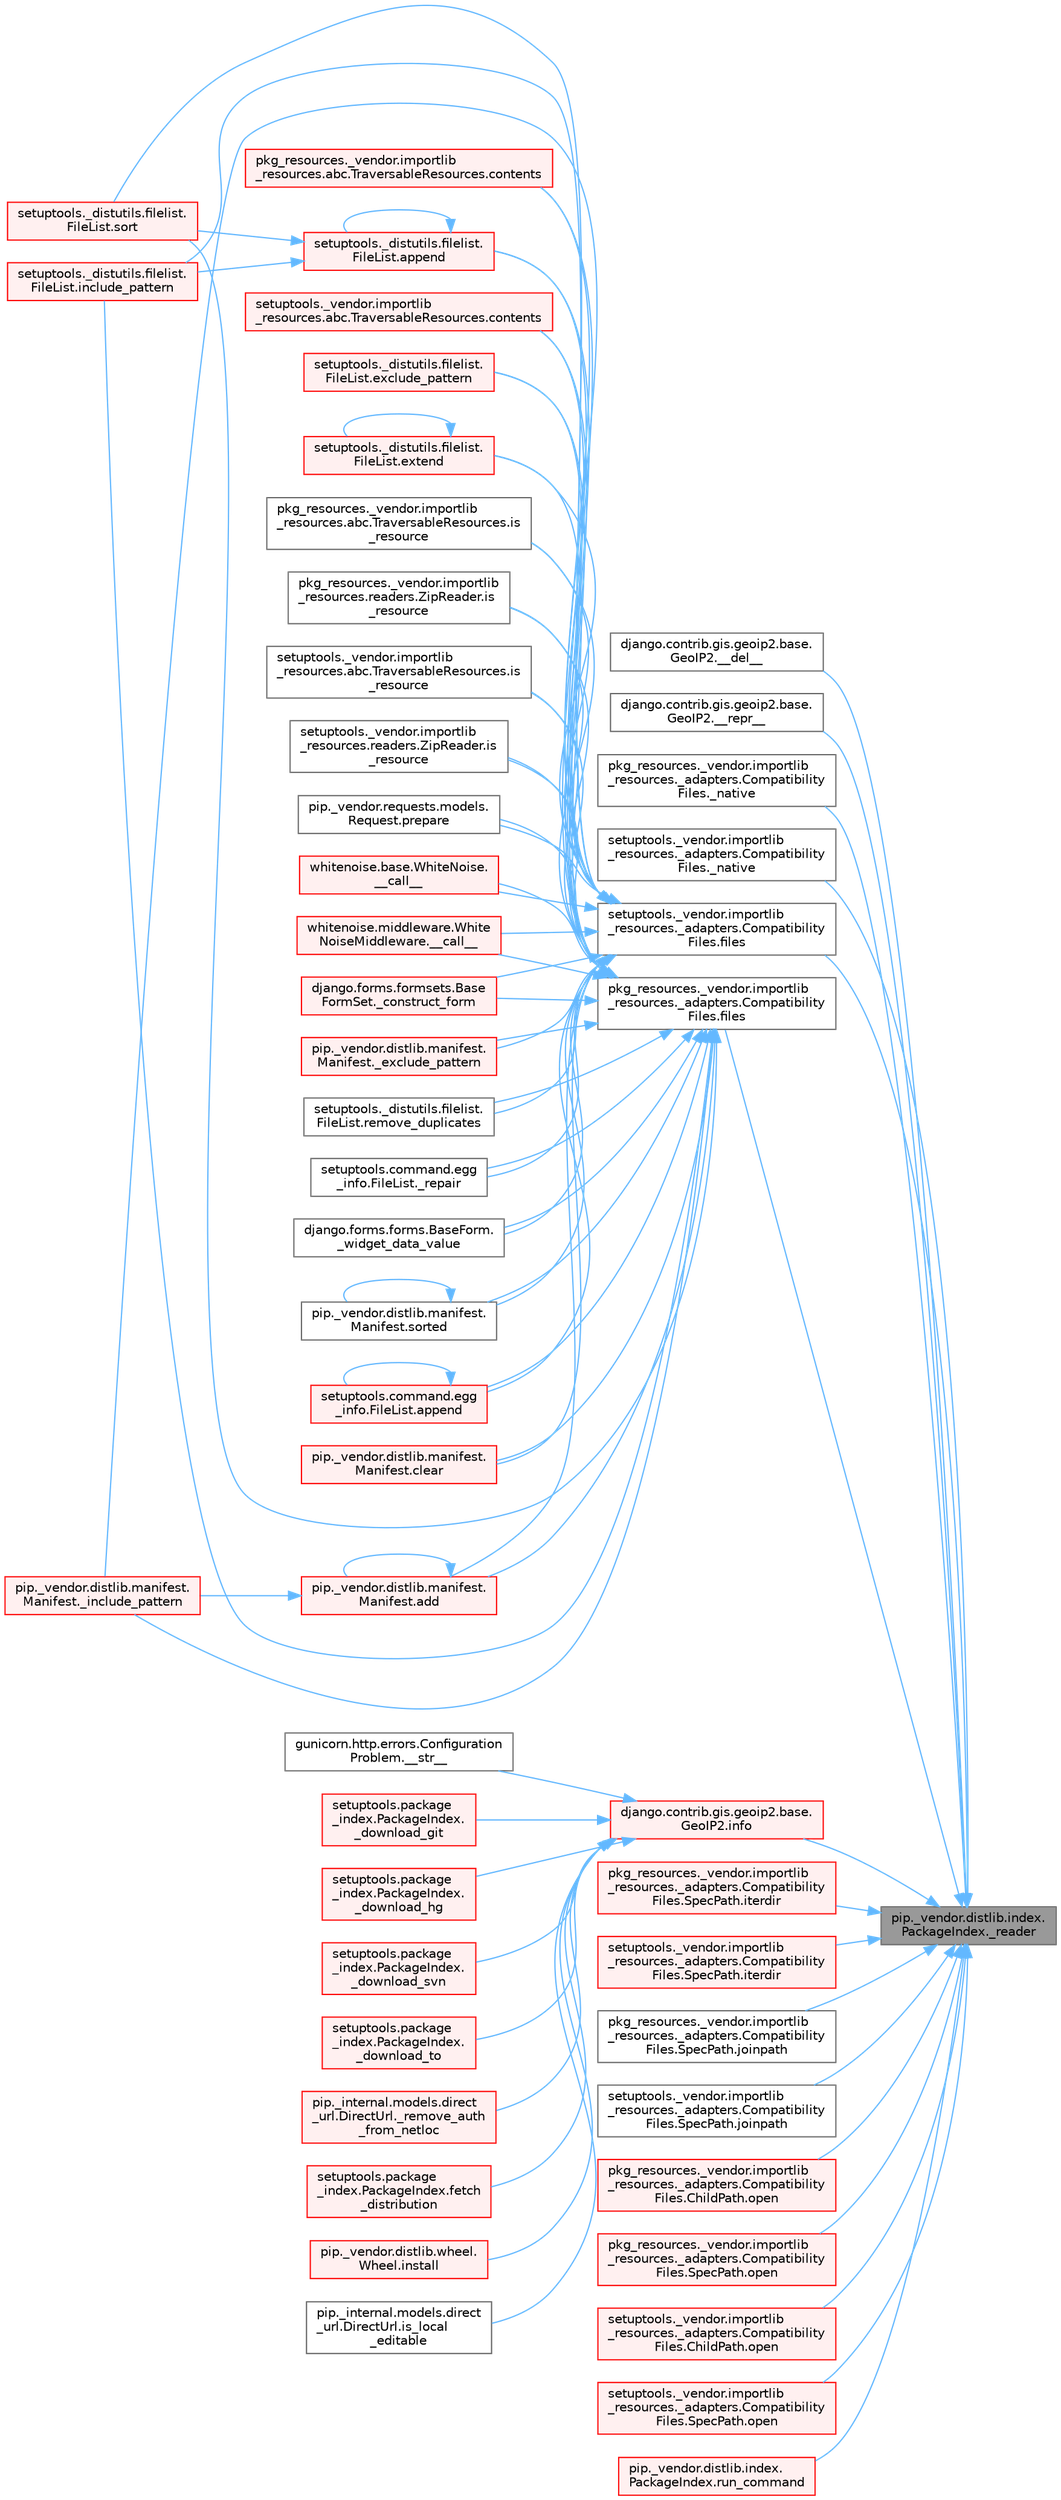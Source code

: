 digraph "pip._vendor.distlib.index.PackageIndex._reader"
{
 // LATEX_PDF_SIZE
  bgcolor="transparent";
  edge [fontname=Helvetica,fontsize=10,labelfontname=Helvetica,labelfontsize=10];
  node [fontname=Helvetica,fontsize=10,shape=box,height=0.2,width=0.4];
  rankdir="RL";
  Node1 [id="Node000001",label="pip._vendor.distlib.index.\lPackageIndex._reader",height=0.2,width=0.4,color="gray40", fillcolor="grey60", style="filled", fontcolor="black",tooltip=" "];
  Node1 -> Node2 [id="edge1_Node000001_Node000002",dir="back",color="steelblue1",style="solid",tooltip=" "];
  Node2 [id="Node000002",label="django.contrib.gis.geoip2.base.\lGeoIP2.__del__",height=0.2,width=0.4,color="grey40", fillcolor="white", style="filled",URL="$classdjango_1_1contrib_1_1gis_1_1geoip2_1_1base_1_1_geo_i_p2.html#a7995867898ee5c0d505609479f3f2af4",tooltip=" "];
  Node1 -> Node3 [id="edge2_Node000001_Node000003",dir="back",color="steelblue1",style="solid",tooltip=" "];
  Node3 [id="Node000003",label="django.contrib.gis.geoip2.base.\lGeoIP2.__repr__",height=0.2,width=0.4,color="grey40", fillcolor="white", style="filled",URL="$classdjango_1_1contrib_1_1gis_1_1geoip2_1_1base_1_1_geo_i_p2.html#aa55be1a26fa93b10128b5bf54c429419",tooltip=" "];
  Node1 -> Node4 [id="edge3_Node000001_Node000004",dir="back",color="steelblue1",style="solid",tooltip=" "];
  Node4 [id="Node000004",label="pkg_resources._vendor.importlib\l_resources._adapters.Compatibility\lFiles._native",height=0.2,width=0.4,color="grey40", fillcolor="white", style="filled",URL="$classpkg__resources_1_1__vendor_1_1importlib__resources_1_1__adapters_1_1_compatibility_files.html#addbb06ccf5a655a3e87fe4f42f0eac4c",tooltip=" "];
  Node1 -> Node5 [id="edge4_Node000001_Node000005",dir="back",color="steelblue1",style="solid",tooltip=" "];
  Node5 [id="Node000005",label="setuptools._vendor.importlib\l_resources._adapters.Compatibility\lFiles._native",height=0.2,width=0.4,color="grey40", fillcolor="white", style="filled",URL="$classsetuptools_1_1__vendor_1_1importlib__resources_1_1__adapters_1_1_compatibility_files.html#a60d6d4addb4a763781d0984a0068c678",tooltip=" "];
  Node1 -> Node6 [id="edge5_Node000001_Node000006",dir="back",color="steelblue1",style="solid",tooltip=" "];
  Node6 [id="Node000006",label="pkg_resources._vendor.importlib\l_resources._adapters.Compatibility\lFiles.files",height=0.2,width=0.4,color="grey40", fillcolor="white", style="filled",URL="$classpkg__resources_1_1__vendor_1_1importlib__resources_1_1__adapters_1_1_compatibility_files.html#a8b9d338ee8b5f6f2b1b612d2835a5528",tooltip=" "];
  Node6 -> Node7 [id="edge6_Node000006_Node000007",dir="back",color="steelblue1",style="solid",tooltip=" "];
  Node7 [id="Node000007",label="whitenoise.base.WhiteNoise.\l__call__",height=0.2,width=0.4,color="red", fillcolor="#FFF0F0", style="filled",URL="$classwhitenoise_1_1base_1_1_white_noise.html#ab69ed09639e4ade9a92277a9b899da68",tooltip=" "];
  Node6 -> Node10 [id="edge7_Node000006_Node000010",dir="back",color="steelblue1",style="solid",tooltip=" "];
  Node10 [id="Node000010",label="whitenoise.middleware.White\lNoiseMiddleware.__call__",height=0.2,width=0.4,color="red", fillcolor="#FFF0F0", style="filled",URL="$classwhitenoise_1_1middleware_1_1_white_noise_middleware.html#aa3f80045431a706769634ee0fc6ca9d1",tooltip=" "];
  Node6 -> Node11 [id="edge8_Node000006_Node000011",dir="back",color="steelblue1",style="solid",tooltip=" "];
  Node11 [id="Node000011",label="django.forms.formsets.Base\lFormSet._construct_form",height=0.2,width=0.4,color="red", fillcolor="#FFF0F0", style="filled",URL="$classdjango_1_1forms_1_1formsets_1_1_base_form_set.html#a4a92b0779a5f5964325e73f9c8521fe8",tooltip=" "];
  Node6 -> Node712 [id="edge9_Node000006_Node000712",dir="back",color="steelblue1",style="solid",tooltip=" "];
  Node712 [id="Node000712",label="pip._vendor.distlib.manifest.\lManifest._exclude_pattern",height=0.2,width=0.4,color="red", fillcolor="#FFF0F0", style="filled",URL="$classpip_1_1__vendor_1_1distlib_1_1manifest_1_1_manifest.html#a4bd92bd408c6f080795a5c18bb2c6030",tooltip=" "];
  Node6 -> Node714 [id="edge10_Node000006_Node000714",dir="back",color="steelblue1",style="solid",tooltip=" "];
  Node714 [id="Node000714",label="pip._vendor.distlib.manifest.\lManifest._include_pattern",height=0.2,width=0.4,color="red", fillcolor="#FFF0F0", style="filled",URL="$classpip_1_1__vendor_1_1distlib_1_1manifest_1_1_manifest.html#a4599dc42a99e1cee1644e6b2d97e7103",tooltip=" "];
  Node6 -> Node715 [id="edge11_Node000006_Node000715",dir="back",color="steelblue1",style="solid",tooltip=" "];
  Node715 [id="Node000715",label="setuptools.command.egg\l_info.FileList._repair",height=0.2,width=0.4,color="grey40", fillcolor="white", style="filled",URL="$classsetuptools_1_1command_1_1egg__info_1_1_file_list.html#a2661dc70c72673701e1b6740b9cecc1e",tooltip=" "];
  Node6 -> Node112 [id="edge12_Node000006_Node000112",dir="back",color="steelblue1",style="solid",tooltip=" "];
  Node112 [id="Node000112",label="django.forms.forms.BaseForm.\l_widget_data_value",height=0.2,width=0.4,color="grey40", fillcolor="white", style="filled",URL="$classdjango_1_1forms_1_1forms_1_1_base_form.html#a237e69a267c76deaa1f2bb226b221391",tooltip=" "];
  Node6 -> Node716 [id="edge13_Node000006_Node000716",dir="back",color="steelblue1",style="solid",tooltip=" "];
  Node716 [id="Node000716",label="pip._vendor.distlib.manifest.\lManifest.add",height=0.2,width=0.4,color="red", fillcolor="#FFF0F0", style="filled",URL="$classpip_1_1__vendor_1_1distlib_1_1manifest_1_1_manifest.html#aae84ea0f83bcc2cbb7d5a31fc767120f",tooltip=" "];
  Node716 -> Node714 [id="edge14_Node000716_Node000714",dir="back",color="steelblue1",style="solid",tooltip=" "];
  Node716 -> Node716 [id="edge15_Node000716_Node000716",dir="back",color="steelblue1",style="solid",tooltip=" "];
  Node6 -> Node730 [id="edge16_Node000006_Node000730",dir="back",color="steelblue1",style="solid",tooltip=" "];
  Node730 [id="Node000730",label="setuptools._distutils.filelist.\lFileList.append",height=0.2,width=0.4,color="red", fillcolor="#FFF0F0", style="filled",URL="$classsetuptools_1_1__distutils_1_1filelist_1_1_file_list.html#aa9ee6398f54c690ec1af5df79fb1fbac",tooltip=" "];
  Node730 -> Node730 [id="edge17_Node000730_Node000730",dir="back",color="steelblue1",style="solid",tooltip=" "];
  Node730 -> Node852 [id="edge18_Node000730_Node000852",dir="back",color="steelblue1",style="solid",tooltip=" "];
  Node852 [id="Node000852",label="setuptools._distutils.filelist.\lFileList.include_pattern",height=0.2,width=0.4,color="red", fillcolor="#FFF0F0", style="filled",URL="$classsetuptools_1_1__distutils_1_1filelist_1_1_file_list.html#ae9fe5a8142554ed017ad8c30fec0013d",tooltip=" "];
  Node730 -> Node859 [id="edge19_Node000730_Node000859",dir="back",color="steelblue1",style="solid",tooltip=" "];
  Node859 [id="Node000859",label="setuptools._distutils.filelist.\lFileList.sort",height=0.2,width=0.4,color="red", fillcolor="#FFF0F0", style="filled",URL="$classsetuptools_1_1__distutils_1_1filelist_1_1_file_list.html#a22aca338a56171f45d6a8f9e7abe6498",tooltip=" "];
  Node6 -> Node841 [id="edge20_Node000006_Node000841",dir="back",color="steelblue1",style="solid",tooltip=" "];
  Node841 [id="Node000841",label="setuptools.command.egg\l_info.FileList.append",height=0.2,width=0.4,color="red", fillcolor="#FFF0F0", style="filled",URL="$classsetuptools_1_1command_1_1egg__info_1_1_file_list.html#a824a1cbf2a36d3079c6f24506056cf44",tooltip=" "];
  Node841 -> Node841 [id="edge21_Node000841_Node000841",dir="back",color="steelblue1",style="solid",tooltip=" "];
  Node6 -> Node844 [id="edge22_Node000006_Node000844",dir="back",color="steelblue1",style="solid",tooltip=" "];
  Node844 [id="Node000844",label="pip._vendor.distlib.manifest.\lManifest.clear",height=0.2,width=0.4,color="red", fillcolor="#FFF0F0", style="filled",URL="$classpip_1_1__vendor_1_1distlib_1_1manifest_1_1_manifest.html#a415875ee7b2fe97d61f871a97e4ca891",tooltip=" "];
  Node6 -> Node845 [id="edge23_Node000006_Node000845",dir="back",color="steelblue1",style="solid",tooltip=" "];
  Node845 [id="Node000845",label="pkg_resources._vendor.importlib\l_resources.abc.TraversableResources.contents",height=0.2,width=0.4,color="red", fillcolor="#FFF0F0", style="filled",URL="$classpkg__resources_1_1__vendor_1_1importlib__resources_1_1abc_1_1_traversable_resources.html#a4c7bc89bdda181437b356630cc15d1af",tooltip=" "];
  Node6 -> Node848 [id="edge24_Node000006_Node000848",dir="back",color="steelblue1",style="solid",tooltip=" "];
  Node848 [id="Node000848",label="setuptools._vendor.importlib\l_resources.abc.TraversableResources.contents",height=0.2,width=0.4,color="red", fillcolor="#FFF0F0", style="filled",URL="$classsetuptools_1_1__vendor_1_1importlib__resources_1_1abc_1_1_traversable_resources.html#a2a1d7f62d641d51c6eec626045ff3b7a",tooltip=" "];
  Node6 -> Node849 [id="edge25_Node000006_Node000849",dir="back",color="steelblue1",style="solid",tooltip=" "];
  Node849 [id="Node000849",label="setuptools._distutils.filelist.\lFileList.exclude_pattern",height=0.2,width=0.4,color="red", fillcolor="#FFF0F0", style="filled",URL="$classsetuptools_1_1__distutils_1_1filelist_1_1_file_list.html#aff56d4a96467b8946dbe075f15525723",tooltip=" "];
  Node6 -> Node851 [id="edge26_Node000006_Node000851",dir="back",color="steelblue1",style="solid",tooltip=" "];
  Node851 [id="Node000851",label="setuptools._distutils.filelist.\lFileList.extend",height=0.2,width=0.4,color="red", fillcolor="#FFF0F0", style="filled",URL="$classsetuptools_1_1__distutils_1_1filelist_1_1_file_list.html#afbb5d33eba4b305a48c0864d954956a4",tooltip=" "];
  Node851 -> Node851 [id="edge27_Node000851_Node000851",dir="back",color="steelblue1",style="solid",tooltip=" "];
  Node6 -> Node852 [id="edge28_Node000006_Node000852",dir="back",color="steelblue1",style="solid",tooltip=" "];
  Node6 -> Node853 [id="edge29_Node000006_Node000853",dir="back",color="steelblue1",style="solid",tooltip=" "];
  Node853 [id="Node000853",label="pkg_resources._vendor.importlib\l_resources.abc.TraversableResources.is\l_resource",height=0.2,width=0.4,color="grey40", fillcolor="white", style="filled",URL="$classpkg__resources_1_1__vendor_1_1importlib__resources_1_1abc_1_1_traversable_resources.html#a789d062cffab3aec616ee597e9f20158",tooltip=" "];
  Node6 -> Node854 [id="edge30_Node000006_Node000854",dir="back",color="steelblue1",style="solid",tooltip=" "];
  Node854 [id="Node000854",label="pkg_resources._vendor.importlib\l_resources.readers.ZipReader.is\l_resource",height=0.2,width=0.4,color="grey40", fillcolor="white", style="filled",URL="$classpkg__resources_1_1__vendor_1_1importlib__resources_1_1readers_1_1_zip_reader.html#ad9dd30a99935c571aea05020f936547d",tooltip=" "];
  Node6 -> Node855 [id="edge31_Node000006_Node000855",dir="back",color="steelblue1",style="solid",tooltip=" "];
  Node855 [id="Node000855",label="setuptools._vendor.importlib\l_resources.abc.TraversableResources.is\l_resource",height=0.2,width=0.4,color="grey40", fillcolor="white", style="filled",URL="$classsetuptools_1_1__vendor_1_1importlib__resources_1_1abc_1_1_traversable_resources.html#a14d5a3f5d5a3a453bf69683df8c3f6f6",tooltip=" "];
  Node6 -> Node856 [id="edge32_Node000006_Node000856",dir="back",color="steelblue1",style="solid",tooltip=" "];
  Node856 [id="Node000856",label="setuptools._vendor.importlib\l_resources.readers.ZipReader.is\l_resource",height=0.2,width=0.4,color="grey40", fillcolor="white", style="filled",URL="$classsetuptools_1_1__vendor_1_1importlib__resources_1_1readers_1_1_zip_reader.html#af50ce280fd2952069d47a7bc7670d7e1",tooltip=" "];
  Node6 -> Node857 [id="edge33_Node000006_Node000857",dir="back",color="steelblue1",style="solid",tooltip=" "];
  Node857 [id="Node000857",label="pip._vendor.requests.models.\lRequest.prepare",height=0.2,width=0.4,color="grey40", fillcolor="white", style="filled",URL="$classpip_1_1__vendor_1_1requests_1_1models_1_1_request.html#a521f9d64b1ea263abc8fb0c3f957b2ab",tooltip=" "];
  Node6 -> Node858 [id="edge34_Node000006_Node000858",dir="back",color="steelblue1",style="solid",tooltip=" "];
  Node858 [id="Node000858",label="setuptools._distutils.filelist.\lFileList.remove_duplicates",height=0.2,width=0.4,color="grey40", fillcolor="white", style="filled",URL="$classsetuptools_1_1__distutils_1_1filelist_1_1_file_list.html#a52bd4da0e3a5199cbc6b921965cef2d3",tooltip=" "];
  Node6 -> Node859 [id="edge35_Node000006_Node000859",dir="back",color="steelblue1",style="solid",tooltip=" "];
  Node6 -> Node2117 [id="edge36_Node000006_Node002117",dir="back",color="steelblue1",style="solid",tooltip=" "];
  Node2117 [id="Node002117",label="pip._vendor.distlib.manifest.\lManifest.sorted",height=0.2,width=0.4,color="grey40", fillcolor="white", style="filled",URL="$classpip_1_1__vendor_1_1distlib_1_1manifest_1_1_manifest.html#a5d52796ec0da0284e13756b60934b972",tooltip=" "];
  Node2117 -> Node2117 [id="edge37_Node002117_Node002117",dir="back",color="steelblue1",style="solid",tooltip=" "];
  Node1 -> Node3184 [id="edge38_Node000001_Node003184",dir="back",color="steelblue1",style="solid",tooltip=" "];
  Node3184 [id="Node003184",label="setuptools._vendor.importlib\l_resources._adapters.Compatibility\lFiles.files",height=0.2,width=0.4,color="grey40", fillcolor="white", style="filled",URL="$classsetuptools_1_1__vendor_1_1importlib__resources_1_1__adapters_1_1_compatibility_files.html#afe4ab3d957d5886ae615b184d7ac2835",tooltip=" "];
  Node3184 -> Node7 [id="edge39_Node003184_Node000007",dir="back",color="steelblue1",style="solid",tooltip=" "];
  Node3184 -> Node10 [id="edge40_Node003184_Node000010",dir="back",color="steelblue1",style="solid",tooltip=" "];
  Node3184 -> Node11 [id="edge41_Node003184_Node000011",dir="back",color="steelblue1",style="solid",tooltip=" "];
  Node3184 -> Node712 [id="edge42_Node003184_Node000712",dir="back",color="steelblue1",style="solid",tooltip=" "];
  Node3184 -> Node714 [id="edge43_Node003184_Node000714",dir="back",color="steelblue1",style="solid",tooltip=" "];
  Node3184 -> Node715 [id="edge44_Node003184_Node000715",dir="back",color="steelblue1",style="solid",tooltip=" "];
  Node3184 -> Node112 [id="edge45_Node003184_Node000112",dir="back",color="steelblue1",style="solid",tooltip=" "];
  Node3184 -> Node716 [id="edge46_Node003184_Node000716",dir="back",color="steelblue1",style="solid",tooltip=" "];
  Node3184 -> Node730 [id="edge47_Node003184_Node000730",dir="back",color="steelblue1",style="solid",tooltip=" "];
  Node3184 -> Node841 [id="edge48_Node003184_Node000841",dir="back",color="steelblue1",style="solid",tooltip=" "];
  Node3184 -> Node844 [id="edge49_Node003184_Node000844",dir="back",color="steelblue1",style="solid",tooltip=" "];
  Node3184 -> Node845 [id="edge50_Node003184_Node000845",dir="back",color="steelblue1",style="solid",tooltip=" "];
  Node3184 -> Node848 [id="edge51_Node003184_Node000848",dir="back",color="steelblue1",style="solid",tooltip=" "];
  Node3184 -> Node849 [id="edge52_Node003184_Node000849",dir="back",color="steelblue1",style="solid",tooltip=" "];
  Node3184 -> Node851 [id="edge53_Node003184_Node000851",dir="back",color="steelblue1",style="solid",tooltip=" "];
  Node3184 -> Node852 [id="edge54_Node003184_Node000852",dir="back",color="steelblue1",style="solid",tooltip=" "];
  Node3184 -> Node853 [id="edge55_Node003184_Node000853",dir="back",color="steelblue1",style="solid",tooltip=" "];
  Node3184 -> Node854 [id="edge56_Node003184_Node000854",dir="back",color="steelblue1",style="solid",tooltip=" "];
  Node3184 -> Node855 [id="edge57_Node003184_Node000855",dir="back",color="steelblue1",style="solid",tooltip=" "];
  Node3184 -> Node856 [id="edge58_Node003184_Node000856",dir="back",color="steelblue1",style="solid",tooltip=" "];
  Node3184 -> Node857 [id="edge59_Node003184_Node000857",dir="back",color="steelblue1",style="solid",tooltip=" "];
  Node3184 -> Node858 [id="edge60_Node003184_Node000858",dir="back",color="steelblue1",style="solid",tooltip=" "];
  Node3184 -> Node859 [id="edge61_Node003184_Node000859",dir="back",color="steelblue1",style="solid",tooltip=" "];
  Node3184 -> Node2117 [id="edge62_Node003184_Node002117",dir="back",color="steelblue1",style="solid",tooltip=" "];
  Node1 -> Node3185 [id="edge63_Node000001_Node003185",dir="back",color="steelblue1",style="solid",tooltip=" "];
  Node3185 [id="Node003185",label="django.contrib.gis.geoip2.base.\lGeoIP2.info",height=0.2,width=0.4,color="red", fillcolor="#FFF0F0", style="filled",URL="$classdjango_1_1contrib_1_1gis_1_1geoip2_1_1base_1_1_geo_i_p2.html#aaf31f29c09e7b4a2af2a4b19b80d1337",tooltip=" "];
  Node3185 -> Node614 [id="edge64_Node003185_Node000614",dir="back",color="steelblue1",style="solid",tooltip=" "];
  Node614 [id="Node000614",label="gunicorn.http.errors.Configuration\lProblem.__str__",height=0.2,width=0.4,color="grey40", fillcolor="white", style="filled",URL="$classgunicorn_1_1http_1_1errors_1_1_configuration_problem.html#a08b541e472ddcb99f48f882331f9c633",tooltip=" "];
  Node3185 -> Node615 [id="edge65_Node003185_Node000615",dir="back",color="steelblue1",style="solid",tooltip=" "];
  Node615 [id="Node000615",label="setuptools.package\l_index.PackageIndex.\l_download_git",height=0.2,width=0.4,color="red", fillcolor="#FFF0F0", style="filled",URL="$classsetuptools_1_1package__index_1_1_package_index.html#ab1314a1d26917b0a04cc8ece0032d7e3",tooltip=" "];
  Node3185 -> Node621 [id="edge66_Node003185_Node000621",dir="back",color="steelblue1",style="solid",tooltip=" "];
  Node621 [id="Node000621",label="setuptools.package\l_index.PackageIndex.\l_download_hg",height=0.2,width=0.4,color="red", fillcolor="#FFF0F0", style="filled",URL="$classsetuptools_1_1package__index_1_1_package_index.html#a0ee548df8c0f94ba441bcd80fa3e5103",tooltip=" "];
  Node3185 -> Node622 [id="edge67_Node003185_Node000622",dir="back",color="steelblue1",style="solid",tooltip=" "];
  Node622 [id="Node000622",label="setuptools.package\l_index.PackageIndex.\l_download_svn",height=0.2,width=0.4,color="red", fillcolor="#FFF0F0", style="filled",URL="$classsetuptools_1_1package__index_1_1_package_index.html#a81dace6f0ecf75081f9fad736c19f0ad",tooltip=" "];
  Node3185 -> Node625 [id="edge68_Node003185_Node000625",dir="back",color="steelblue1",style="solid",tooltip=" "];
  Node625 [id="Node000625",label="setuptools.package\l_index.PackageIndex.\l_download_to",height=0.2,width=0.4,color="red", fillcolor="#FFF0F0", style="filled",URL="$classsetuptools_1_1package__index_1_1_package_index.html#aeccafd2a1047436cd2ad36119fea849c",tooltip=" "];
  Node3185 -> Node626 [id="edge69_Node003185_Node000626",dir="back",color="steelblue1",style="solid",tooltip=" "];
  Node626 [id="Node000626",label="pip._internal.models.direct\l_url.DirectUrl._remove_auth\l_from_netloc",height=0.2,width=0.4,color="red", fillcolor="#FFF0F0", style="filled",URL="$classpip_1_1__internal_1_1models_1_1direct__url_1_1_direct_url.html#a67ca6b45b59c3d0c5c365e6c201f8606",tooltip=" "];
  Node3185 -> Node618 [id="edge70_Node003185_Node000618",dir="back",color="steelblue1",style="solid",tooltip=" "];
  Node618 [id="Node000618",label="setuptools.package\l_index.PackageIndex.fetch\l_distribution",height=0.2,width=0.4,color="red", fillcolor="#FFF0F0", style="filled",URL="$classsetuptools_1_1package__index_1_1_package_index.html#ac5576b29d3cea2f46cf7f84d7a991cbe",tooltip=" "];
  Node3185 -> Node1681 [id="edge71_Node003185_Node001681",dir="back",color="steelblue1",style="solid",tooltip=" "];
  Node1681 [id="Node001681",label="pip._vendor.distlib.wheel.\lWheel.install",height=0.2,width=0.4,color="red", fillcolor="#FFF0F0", style="filled",URL="$classpip_1_1__vendor_1_1distlib_1_1wheel_1_1_wheel.html#a2d42ca18eda62d320111afef46504f5c",tooltip=" "];
  Node3185 -> Node2494 [id="edge72_Node003185_Node002494",dir="back",color="steelblue1",style="solid",tooltip=" "];
  Node2494 [id="Node002494",label="pip._internal.models.direct\l_url.DirectUrl.is_local\l_editable",height=0.2,width=0.4,color="grey40", fillcolor="white", style="filled",URL="$classpip_1_1__internal_1_1models_1_1direct__url_1_1_direct_url.html#acbbe586323346ab82ae87486b6df5530",tooltip=" "];
  Node1 -> Node3186 [id="edge73_Node000001_Node003186",dir="back",color="steelblue1",style="solid",tooltip=" "];
  Node3186 [id="Node003186",label="pkg_resources._vendor.importlib\l_resources._adapters.Compatibility\lFiles.SpecPath.iterdir",height=0.2,width=0.4,color="red", fillcolor="#FFF0F0", style="filled",URL="$classpkg__resources_1_1__vendor_1_1importlib__resources_1_1__adapters_1_1_compatibility_files_1_1_spec_path.html#a09ab33710446e76e0b927a3ae79d062f",tooltip=" "];
  Node1 -> Node3191 [id="edge74_Node000001_Node003191",dir="back",color="steelblue1",style="solid",tooltip=" "];
  Node3191 [id="Node003191",label="setuptools._vendor.importlib\l_resources._adapters.Compatibility\lFiles.SpecPath.iterdir",height=0.2,width=0.4,color="red", fillcolor="#FFF0F0", style="filled",URL="$classsetuptools_1_1__vendor_1_1importlib__resources_1_1__adapters_1_1_compatibility_files_1_1_spec_path.html#a2a6edf2d153b1235db6408203a510594",tooltip=" "];
  Node1 -> Node3192 [id="edge75_Node000001_Node003192",dir="back",color="steelblue1",style="solid",tooltip=" "];
  Node3192 [id="Node003192",label="pkg_resources._vendor.importlib\l_resources._adapters.Compatibility\lFiles.SpecPath.joinpath",height=0.2,width=0.4,color="grey40", fillcolor="white", style="filled",URL="$classpkg__resources_1_1__vendor_1_1importlib__resources_1_1__adapters_1_1_compatibility_files_1_1_spec_path.html#a4b9c8d5913abe8e7e229c79ee5d997ac",tooltip=" "];
  Node1 -> Node3193 [id="edge76_Node000001_Node003193",dir="back",color="steelblue1",style="solid",tooltip=" "];
  Node3193 [id="Node003193",label="setuptools._vendor.importlib\l_resources._adapters.Compatibility\lFiles.SpecPath.joinpath",height=0.2,width=0.4,color="grey40", fillcolor="white", style="filled",URL="$classsetuptools_1_1__vendor_1_1importlib__resources_1_1__adapters_1_1_compatibility_files_1_1_spec_path.html#a57c43b03f507e0cd826d1a4c24f2c501",tooltip=" "];
  Node1 -> Node2109 [id="edge77_Node000001_Node002109",dir="back",color="steelblue1",style="solid",tooltip=" "];
  Node2109 [id="Node002109",label="pkg_resources._vendor.importlib\l_resources._adapters.Compatibility\lFiles.ChildPath.open",height=0.2,width=0.4,color="red", fillcolor="#FFF0F0", style="filled",URL="$classpkg__resources_1_1__vendor_1_1importlib__resources_1_1__adapters_1_1_compatibility_files_1_1_child_path.html#ab1f332324be2f6936683457a7326a7d8",tooltip=" "];
  Node1 -> Node3194 [id="edge78_Node000001_Node003194",dir="back",color="steelblue1",style="solid",tooltip=" "];
  Node3194 [id="Node003194",label="pkg_resources._vendor.importlib\l_resources._adapters.Compatibility\lFiles.SpecPath.open",height=0.2,width=0.4,color="red", fillcolor="#FFF0F0", style="filled",URL="$classpkg__resources_1_1__vendor_1_1importlib__resources_1_1__adapters_1_1_compatibility_files_1_1_spec_path.html#ac93bb25e446c29d87ac989f93afaa1d8",tooltip=" "];
  Node1 -> Node2111 [id="edge79_Node000001_Node002111",dir="back",color="steelblue1",style="solid",tooltip=" "];
  Node2111 [id="Node002111",label="setuptools._vendor.importlib\l_resources._adapters.Compatibility\lFiles.ChildPath.open",height=0.2,width=0.4,color="red", fillcolor="#FFF0F0", style="filled",URL="$classsetuptools_1_1__vendor_1_1importlib__resources_1_1__adapters_1_1_compatibility_files_1_1_child_path.html#abf8eeead4d2a3df60fec916086b03a17",tooltip=" "];
  Node1 -> Node3195 [id="edge80_Node000001_Node003195",dir="back",color="steelblue1",style="solid",tooltip=" "];
  Node3195 [id="Node003195",label="setuptools._vendor.importlib\l_resources._adapters.Compatibility\lFiles.SpecPath.open",height=0.2,width=0.4,color="red", fillcolor="#FFF0F0", style="filled",URL="$classsetuptools_1_1__vendor_1_1importlib__resources_1_1__adapters_1_1_compatibility_files_1_1_spec_path.html#af6b2df84b03ffa654b77ff6fae29d330",tooltip=" "];
  Node1 -> Node3196 [id="edge81_Node000001_Node003196",dir="back",color="steelblue1",style="solid",tooltip=" "];
  Node3196 [id="Node003196",label="pip._vendor.distlib.index.\lPackageIndex.run_command",height=0.2,width=0.4,color="red", fillcolor="#FFF0F0", style="filled",URL="$classpip_1_1__vendor_1_1distlib_1_1index_1_1_package_index.html#acd7bac9eea76a4f817fcadc41b2c9892",tooltip=" "];
}
